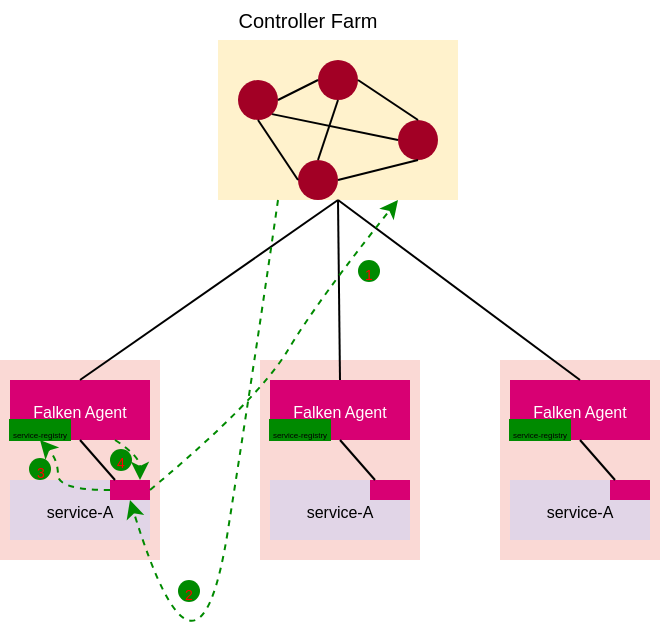 <mxfile version="14.6.3" type="github">
  <diagram id="Jb4tWgrzJc02DxzkDzMU" name="Page-1">
    <mxGraphModel dx="777" dy="477" grid="1" gridSize="10" guides="1" tooltips="1" connect="1" arrows="1" fold="1" page="1" pageScale="1" pageWidth="850" pageHeight="1100" math="0" shadow="0">
      <root>
        <mxCell id="0" />
        <mxCell id="1" parent="0" />
        <mxCell id="0YruNQi02WBuuohvrThf-3" value="" style="rounded=0;whiteSpace=wrap;html=1;fillColor=#fad9d5;strokeColor=none;" parent="1" vertex="1">
          <mxGeometry x="441" y="340" width="80" height="100" as="geometry" />
        </mxCell>
        <mxCell id="0YruNQi02WBuuohvrThf-2" value="" style="rounded=0;whiteSpace=wrap;html=1;fillColor=#fad9d5;strokeColor=none;" parent="1" vertex="1">
          <mxGeometry x="321" y="340" width="80" height="100" as="geometry" />
        </mxCell>
        <mxCell id="0YruNQi02WBuuohvrThf-1" value="" style="rounded=0;whiteSpace=wrap;html=1;fillColor=#fad9d5;strokeColor=none;" parent="1" vertex="1">
          <mxGeometry x="191" y="340" width="80" height="100" as="geometry" />
        </mxCell>
        <mxCell id="fjoyJNUoLHEGhLqI_5-S-1" value="" style="rounded=0;whiteSpace=wrap;html=1;fillColor=#fff2cc;strokeColor=none;" parent="1" vertex="1">
          <mxGeometry x="300" y="180" width="120" height="80" as="geometry" />
        </mxCell>
        <mxCell id="fjoyJNUoLHEGhLqI_5-S-2" value="" style="ellipse;whiteSpace=wrap;html=1;aspect=fixed;fillColor=#a20025;fontColor=#ffffff;strokeColor=none;" parent="1" vertex="1">
          <mxGeometry x="310" y="200" width="20" height="20" as="geometry" />
        </mxCell>
        <mxCell id="fjoyJNUoLHEGhLqI_5-S-3" value="" style="ellipse;whiteSpace=wrap;html=1;aspect=fixed;fillColor=#a20025;fontColor=#ffffff;strokeColor=none;" parent="1" vertex="1">
          <mxGeometry x="390" y="220" width="20" height="20" as="geometry" />
        </mxCell>
        <mxCell id="fjoyJNUoLHEGhLqI_5-S-4" value="" style="ellipse;whiteSpace=wrap;html=1;aspect=fixed;fillColor=#a20025;fontColor=#ffffff;strokeColor=none;" parent="1" vertex="1">
          <mxGeometry x="340" y="240" width="20" height="20" as="geometry" />
        </mxCell>
        <mxCell id="fjoyJNUoLHEGhLqI_5-S-6" value="" style="ellipse;whiteSpace=wrap;html=1;aspect=fixed;fillColor=#a20025;fontColor=#ffffff;strokeColor=none;" parent="1" vertex="1">
          <mxGeometry x="350" y="190" width="20" height="20" as="geometry" />
        </mxCell>
        <mxCell id="fjoyJNUoLHEGhLqI_5-S-7" value="" style="endArrow=none;html=1;exitX=1;exitY=0.5;exitDx=0;exitDy=0;entryX=0;entryY=0.5;entryDx=0;entryDy=0;" parent="1" source="fjoyJNUoLHEGhLqI_5-S-2" target="fjoyJNUoLHEGhLqI_5-S-6" edge="1">
          <mxGeometry width="50" height="50" relative="1" as="geometry">
            <mxPoint x="410" y="560" as="sourcePoint" />
            <mxPoint x="460" y="510" as="targetPoint" />
          </mxGeometry>
        </mxCell>
        <mxCell id="fjoyJNUoLHEGhLqI_5-S-8" value="" style="endArrow=none;html=1;exitX=1;exitY=0.5;exitDx=0;exitDy=0;entryX=0.5;entryY=0;entryDx=0;entryDy=0;" parent="1" source="fjoyJNUoLHEGhLqI_5-S-6" target="fjoyJNUoLHEGhLqI_5-S-3" edge="1">
          <mxGeometry width="50" height="50" relative="1" as="geometry">
            <mxPoint x="390" y="430" as="sourcePoint" />
            <mxPoint x="440" y="380" as="targetPoint" />
          </mxGeometry>
        </mxCell>
        <mxCell id="fjoyJNUoLHEGhLqI_5-S-9" value="" style="endArrow=none;html=1;exitX=0.5;exitY=1;exitDx=0;exitDy=0;entryX=0;entryY=0.5;entryDx=0;entryDy=0;" parent="1" source="fjoyJNUoLHEGhLqI_5-S-2" target="fjoyJNUoLHEGhLqI_5-S-4" edge="1">
          <mxGeometry width="50" height="50" relative="1" as="geometry">
            <mxPoint x="390" y="430" as="sourcePoint" />
            <mxPoint x="440" y="380" as="targetPoint" />
          </mxGeometry>
        </mxCell>
        <mxCell id="fjoyJNUoLHEGhLqI_5-S-10" value="" style="endArrow=none;html=1;exitX=0.5;exitY=1;exitDx=0;exitDy=0;entryX=0.5;entryY=0;entryDx=0;entryDy=0;" parent="1" source="fjoyJNUoLHEGhLqI_5-S-6" target="fjoyJNUoLHEGhLqI_5-S-4" edge="1">
          <mxGeometry width="50" height="50" relative="1" as="geometry">
            <mxPoint x="390" y="430" as="sourcePoint" />
            <mxPoint x="440" y="380" as="targetPoint" />
          </mxGeometry>
        </mxCell>
        <mxCell id="fjoyJNUoLHEGhLqI_5-S-11" value="" style="endArrow=none;html=1;exitX=1;exitY=0.5;exitDx=0;exitDy=0;entryX=0.5;entryY=1;entryDx=0;entryDy=0;" parent="1" source="fjoyJNUoLHEGhLqI_5-S-4" target="fjoyJNUoLHEGhLqI_5-S-3" edge="1">
          <mxGeometry width="50" height="50" relative="1" as="geometry">
            <mxPoint x="390" y="430" as="sourcePoint" />
            <mxPoint x="440" y="380" as="targetPoint" />
          </mxGeometry>
        </mxCell>
        <mxCell id="fjoyJNUoLHEGhLqI_5-S-13" value="" style="endArrow=none;html=1;entryX=0;entryY=0.5;entryDx=0;entryDy=0;exitX=1;exitY=1;exitDx=0;exitDy=0;" parent="1" source="fjoyJNUoLHEGhLqI_5-S-2" target="fjoyJNUoLHEGhLqI_5-S-3" edge="1">
          <mxGeometry width="50" height="50" relative="1" as="geometry">
            <mxPoint x="390" y="220" as="sourcePoint" />
            <mxPoint x="440" y="170" as="targetPoint" />
          </mxGeometry>
        </mxCell>
        <mxCell id="fjoyJNUoLHEGhLqI_5-S-14" value="&lt;font style=&quot;font-size: 10px&quot;&gt;Controller Farm&lt;/font&gt;" style="text;html=1;strokeColor=none;fillColor=none;align=center;verticalAlign=middle;whiteSpace=wrap;rounded=0;" parent="1" vertex="1">
          <mxGeometry x="300" y="160" width="90" height="20" as="geometry" />
        </mxCell>
        <mxCell id="fjoyJNUoLHEGhLqI_5-S-15" value="&lt;font style=&quot;font-size: 8px&quot;&gt;Falken Agent&lt;/font&gt;" style="rounded=0;whiteSpace=wrap;html=1;fillColor=#d80073;fontColor=#ffffff;strokeColor=none;" parent="1" vertex="1">
          <mxGeometry x="196" y="350" width="70" height="30" as="geometry" />
        </mxCell>
        <mxCell id="fjoyJNUoLHEGhLqI_5-S-17" value="&lt;font style=&quot;font-size: 8px&quot;&gt;service-A&lt;/font&gt;" style="rounded=0;whiteSpace=wrap;html=1;fillColor=#e1d5e7;strokeColor=none;" parent="1" vertex="1">
          <mxGeometry x="196" y="400" width="70" height="30" as="geometry" />
        </mxCell>
        <mxCell id="fjoyJNUoLHEGhLqI_5-S-18" value="" style="rounded=0;whiteSpace=wrap;html=1;fillColor=#d80073;fontColor=#ffffff;strokeColor=none;" parent="1" vertex="1">
          <mxGeometry x="246" y="400" width="20" height="10" as="geometry" />
        </mxCell>
        <mxCell id="fjoyJNUoLHEGhLqI_5-S-19" value="" style="endArrow=none;html=1;exitX=0.75;exitY=0;exitDx=0;exitDy=0;entryX=0.5;entryY=1;entryDx=0;entryDy=0;" parent="1" source="fjoyJNUoLHEGhLqI_5-S-17" target="fjoyJNUoLHEGhLqI_5-S-15" edge="1">
          <mxGeometry width="50" height="50" relative="1" as="geometry">
            <mxPoint x="416" y="350" as="sourcePoint" />
            <mxPoint x="466" y="300" as="targetPoint" />
          </mxGeometry>
        </mxCell>
        <mxCell id="fjoyJNUoLHEGhLqI_5-S-20" value="&lt;font style=&quot;font-size: 8px&quot;&gt;Falken Agent&lt;/font&gt;" style="rounded=0;whiteSpace=wrap;html=1;fillColor=#d80073;fontColor=#ffffff;strokeColor=none;" parent="1" vertex="1">
          <mxGeometry x="326" y="350" width="70" height="30" as="geometry" />
        </mxCell>
        <mxCell id="fjoyJNUoLHEGhLqI_5-S-21" value="&lt;font style=&quot;font-size: 8px&quot;&gt;service-A&lt;/font&gt;" style="rounded=0;whiteSpace=wrap;html=1;fillColor=#e1d5e7;strokeColor=none;" parent="1" vertex="1">
          <mxGeometry x="326" y="400" width="70" height="30" as="geometry" />
        </mxCell>
        <mxCell id="fjoyJNUoLHEGhLqI_5-S-22" value="" style="rounded=0;whiteSpace=wrap;html=1;fillColor=#d80073;fontColor=#ffffff;strokeColor=none;" parent="1" vertex="1">
          <mxGeometry x="376" y="400" width="20" height="10" as="geometry" />
        </mxCell>
        <mxCell id="fjoyJNUoLHEGhLqI_5-S-23" value="" style="endArrow=none;html=1;exitX=0.75;exitY=0;exitDx=0;exitDy=0;entryX=0.5;entryY=1;entryDx=0;entryDy=0;" parent="1" source="fjoyJNUoLHEGhLqI_5-S-21" target="fjoyJNUoLHEGhLqI_5-S-20" edge="1">
          <mxGeometry width="50" height="50" relative="1" as="geometry">
            <mxPoint x="546" y="350" as="sourcePoint" />
            <mxPoint x="596" y="300" as="targetPoint" />
          </mxGeometry>
        </mxCell>
        <mxCell id="fjoyJNUoLHEGhLqI_5-S-24" value="&lt;font style=&quot;font-size: 8px&quot;&gt;Falken Agent&lt;/font&gt;" style="rounded=0;whiteSpace=wrap;html=1;fillColor=#d80073;fontColor=#ffffff;strokeColor=none;" parent="1" vertex="1">
          <mxGeometry x="446" y="350" width="70" height="30" as="geometry" />
        </mxCell>
        <mxCell id="fjoyJNUoLHEGhLqI_5-S-25" value="&lt;font style=&quot;font-size: 8px&quot;&gt;service-A&lt;/font&gt;" style="rounded=0;whiteSpace=wrap;html=1;fillColor=#e1d5e7;strokeColor=none;" parent="1" vertex="1">
          <mxGeometry x="446" y="400" width="70" height="30" as="geometry" />
        </mxCell>
        <mxCell id="fjoyJNUoLHEGhLqI_5-S-26" value="" style="rounded=0;whiteSpace=wrap;html=1;fillColor=#d80073;fontColor=#ffffff;strokeColor=none;" parent="1" vertex="1">
          <mxGeometry x="496" y="400" width="20" height="10" as="geometry" />
        </mxCell>
        <mxCell id="fjoyJNUoLHEGhLqI_5-S-27" value="" style="endArrow=none;html=1;exitX=0.75;exitY=0;exitDx=0;exitDy=0;entryX=0.5;entryY=1;entryDx=0;entryDy=0;" parent="1" source="fjoyJNUoLHEGhLqI_5-S-25" target="fjoyJNUoLHEGhLqI_5-S-24" edge="1">
          <mxGeometry width="50" height="50" relative="1" as="geometry">
            <mxPoint x="666" y="350" as="sourcePoint" />
            <mxPoint x="716" y="300" as="targetPoint" />
          </mxGeometry>
        </mxCell>
        <mxCell id="fjoyJNUoLHEGhLqI_5-S-34" value="" style="endArrow=none;html=1;entryX=0.5;entryY=1;entryDx=0;entryDy=0;exitX=0.5;exitY=0;exitDx=0;exitDy=0;" parent="1" source="fjoyJNUoLHEGhLqI_5-S-15" target="fjoyJNUoLHEGhLqI_5-S-1" edge="1">
          <mxGeometry width="50" height="50" relative="1" as="geometry">
            <mxPoint x="380" y="370" as="sourcePoint" />
            <mxPoint x="430" y="320" as="targetPoint" />
          </mxGeometry>
        </mxCell>
        <mxCell id="fjoyJNUoLHEGhLqI_5-S-35" value="" style="endArrow=none;html=1;entryX=0.5;entryY=1;entryDx=0;entryDy=0;exitX=0.5;exitY=0;exitDx=0;exitDy=0;" parent="1" source="fjoyJNUoLHEGhLqI_5-S-20" target="fjoyJNUoLHEGhLqI_5-S-1" edge="1">
          <mxGeometry width="50" height="50" relative="1" as="geometry">
            <mxPoint x="215" y="360" as="sourcePoint" />
            <mxPoint x="370" y="270" as="targetPoint" />
          </mxGeometry>
        </mxCell>
        <mxCell id="fjoyJNUoLHEGhLqI_5-S-36" value="" style="endArrow=none;html=1;exitX=0.5;exitY=0;exitDx=0;exitDy=0;" parent="1" source="fjoyJNUoLHEGhLqI_5-S-24" edge="1">
          <mxGeometry width="50" height="50" relative="1" as="geometry">
            <mxPoint x="225" y="370" as="sourcePoint" />
            <mxPoint x="360" y="260" as="targetPoint" />
          </mxGeometry>
        </mxCell>
        <mxCell id="ZJ2-HURrRAyqdu6JioB--2" value="" style="curved=1;endArrow=classic;html=1;exitX=1;exitY=0.5;exitDx=0;exitDy=0;entryX=0.75;entryY=1;entryDx=0;entryDy=0;dashed=1;strokeColor=#008A00;" edge="1" parent="1" source="fjoyJNUoLHEGhLqI_5-S-18" target="fjoyJNUoLHEGhLqI_5-S-1">
          <mxGeometry width="50" height="50" relative="1" as="geometry">
            <mxPoint x="280" y="330" as="sourcePoint" />
            <mxPoint x="330" y="280" as="targetPoint" />
            <Array as="points">
              <mxPoint x="320" y="360" />
              <mxPoint x="350" y="310" />
            </Array>
          </mxGeometry>
        </mxCell>
        <mxCell id="ZJ2-HURrRAyqdu6JioB--3" value="&lt;font style=&quot;font-size: 7px&quot; color=&quot;#ff0000&quot;&gt;1&lt;/font&gt;" style="ellipse;whiteSpace=wrap;html=1;aspect=fixed;fillColor=#008A00;strokeColor=none;" vertex="1" parent="1">
          <mxGeometry x="370" y="290" width="11" height="11" as="geometry" />
        </mxCell>
        <mxCell id="ZJ2-HURrRAyqdu6JioB--5" value="" style="curved=1;endArrow=classic;html=1;exitX=0.25;exitY=1;exitDx=0;exitDy=0;dashed=1;strokeColor=#008A00;entryX=0.5;entryY=1;entryDx=0;entryDy=0;" edge="1" parent="1" source="fjoyJNUoLHEGhLqI_5-S-1" target="fjoyJNUoLHEGhLqI_5-S-18">
          <mxGeometry width="50" height="50" relative="1" as="geometry">
            <mxPoint x="70" y="310" as="sourcePoint" />
            <mxPoint x="134" y="165" as="targetPoint" />
            <Array as="points">
              <mxPoint x="320" y="330" />
              <mxPoint x="290" y="520" />
            </Array>
          </mxGeometry>
        </mxCell>
        <mxCell id="ZJ2-HURrRAyqdu6JioB--6" value="&lt;font style=&quot;font-size: 7px&quot; color=&quot;#ff0000&quot;&gt;2&lt;/font&gt;" style="ellipse;whiteSpace=wrap;html=1;aspect=fixed;fillColor=#008A00;strokeColor=none;" vertex="1" parent="1">
          <mxGeometry x="280" y="450" width="11" height="11" as="geometry" />
        </mxCell>
        <mxCell id="ZJ2-HURrRAyqdu6JioB--9" value="&lt;font style=&quot;font-size: 4px&quot;&gt;service-registry&lt;/font&gt;" style="rounded=0;whiteSpace=wrap;html=1;strokeColor=#008A00;fillColor=#008A00;" vertex="1" parent="1">
          <mxGeometry x="196" y="370" width="30" height="10" as="geometry" />
        </mxCell>
        <mxCell id="ZJ2-HURrRAyqdu6JioB--13" value="&lt;font style=&quot;font-size: 4px&quot;&gt;service-registry&lt;/font&gt;" style="rounded=0;whiteSpace=wrap;html=1;strokeColor=#008A00;fillColor=#008A00;" vertex="1" parent="1">
          <mxGeometry x="326" y="370" width="30" height="10" as="geometry" />
        </mxCell>
        <mxCell id="ZJ2-HURrRAyqdu6JioB--14" value="&lt;font style=&quot;font-size: 4px&quot;&gt;service-registry&lt;/font&gt;" style="rounded=0;whiteSpace=wrap;html=1;strokeColor=#008A00;fillColor=#008A00;" vertex="1" parent="1">
          <mxGeometry x="446" y="370" width="30" height="10" as="geometry" />
        </mxCell>
        <mxCell id="ZJ2-HURrRAyqdu6JioB--15" value="" style="curved=1;endArrow=classic;html=1;dashed=1;strokeColor=#008A00;exitX=0;exitY=0.5;exitDx=0;exitDy=0;entryX=0.5;entryY=1;entryDx=0;entryDy=0;" edge="1" parent="1" source="fjoyJNUoLHEGhLqI_5-S-18" target="ZJ2-HURrRAyqdu6JioB--9">
          <mxGeometry width="50" height="50" relative="1" as="geometry">
            <mxPoint x="30" y="240" as="sourcePoint" />
            <mxPoint x="30" y="360" as="targetPoint" />
            <Array as="points">
              <mxPoint x="220" y="405" />
              <mxPoint x="220" y="390" />
            </Array>
          </mxGeometry>
        </mxCell>
        <mxCell id="ZJ2-HURrRAyqdu6JioB--16" value="&lt;font style=&quot;font-size: 7px&quot; color=&quot;#ff0000&quot;&gt;3&lt;/font&gt;" style="ellipse;whiteSpace=wrap;html=1;aspect=fixed;fillColor=#008A00;strokeColor=none;" vertex="1" parent="1">
          <mxGeometry x="205.5" y="389" width="11" height="11" as="geometry" />
        </mxCell>
        <mxCell id="ZJ2-HURrRAyqdu6JioB--19" value="" style="curved=1;endArrow=classic;html=1;dashed=1;strokeColor=#008A00;exitX=0.75;exitY=1;exitDx=0;exitDy=0;entryX=0.75;entryY=0;entryDx=0;entryDy=0;" edge="1" parent="1" source="fjoyJNUoLHEGhLqI_5-S-15" target="fjoyJNUoLHEGhLqI_5-S-18">
          <mxGeometry width="50" height="50" relative="1" as="geometry">
            <mxPoint x="105" y="402.5" as="sourcePoint" />
            <mxPoint x="70" y="377.5" as="targetPoint" />
            <Array as="points">
              <mxPoint x="261" y="388" />
            </Array>
          </mxGeometry>
        </mxCell>
        <mxCell id="ZJ2-HURrRAyqdu6JioB--20" value="&lt;font style=&quot;font-size: 7px&quot; color=&quot;#ff0000&quot;&gt;4&lt;/font&gt;" style="ellipse;whiteSpace=wrap;html=1;aspect=fixed;fillColor=#008A00;strokeColor=none;" vertex="1" parent="1">
          <mxGeometry x="246" y="384.5" width="11" height="11" as="geometry" />
        </mxCell>
      </root>
    </mxGraphModel>
  </diagram>
</mxfile>

